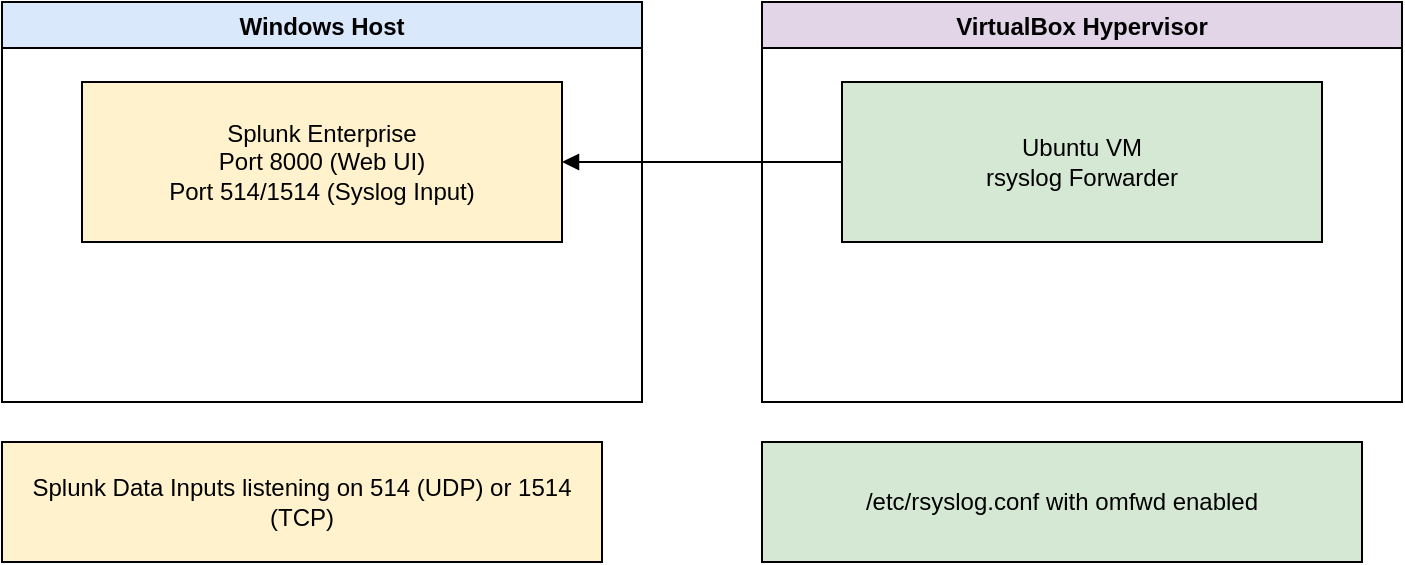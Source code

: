 <?xml version="1.0" encoding="UTF-8"?>
<mxfile userAgent="Mozilla/5.0" version="20.1.2" editor="www.diagrams.net">
  <diagram name="SOC Analyst Home Lab">
    <mxGraphModel dx="1428" dy="863" grid="1" gridSize="10" guides="1" tooltips="1" connect="1" arrows="1" fold="1" page="1" pageScale="1" pageWidth="827" pageHeight="1169">
      <root>
        <mxCell id="0"/>
        <mxCell id="1" parent="0"/>
        <!-- Windows Host -->
        <mxCell id="2" value="Windows Host" style="swimlane;fillColor=#dae8fc;" vertex="1" parent="1">
          <mxGeometry x="60" y="40" width="320" height="200" as="geometry"/>
        </mxCell>
        <mxCell id="3" value="Splunk Enterprise&#xa;Port 8000 (Web UI)&#xa;Port 514/1514 (Syslog Input)" style="shape=rectangle;whiteSpace=wrap;fillColor=#fff2cc;" vertex="1" parent="2">
          <mxGeometry x="40" y="40" width="240" height="80" as="geometry"/>
        </mxCell>
        <!-- VirtualBox -->
        <mxCell id="4" value="VirtualBox Hypervisor" style="swimlane;fillColor=#e1d5e7;" vertex="1" parent="1">
          <mxGeometry x="440" y="40" width="320" height="200" as="geometry"/>
        </mxCell>
        <mxCell id="5" value="Ubuntu VM&#xa;rsyslog Forwarder" style="shape=rectangle;whiteSpace=wrap;fillColor=#d5e8d4;" vertex="1" parent="4">
          <mxGeometry x="40" y="40" width="240" height="80" as="geometry"/>
        </mxCell>
        <!-- Arrows -->
        <mxCell id="6" style="edgeStyle=orthogonalEdgeStyle;endArrow=block;strokeColor=#000000;" edge="1" parent="1" source="5" target="3">
          <mxGeometry relative="1" as="geometry">
            <mxPoint x="420" y="140" as="targetPoint"/>
          </mxGeometry>
        </mxCell>
        <!-- Notes -->
        <mxCell id="7" value="Splunk Data Inputs listening on 514 (UDP) or 1514 (TCP)" style="note;whiteSpace=wrap;fillColor=#fff2cc;" vertex="1" parent="1">
          <mxGeometry x="60" y="260" width="300" height="60" as="geometry"/>
        </mxCell>
        <mxCell id="8" value="/etc/rsyslog.conf with omfwd enabled" style="note;whiteSpace=wrap;fillColor=#d5e8d4;" vertex="1" parent="1">
          <mxGeometry x="440" y="260" width="300" height="60" as="geometry"/>
        </mxCell>
      </root>
    </mxGraphModel>
  </diagram>
</mxfile>
